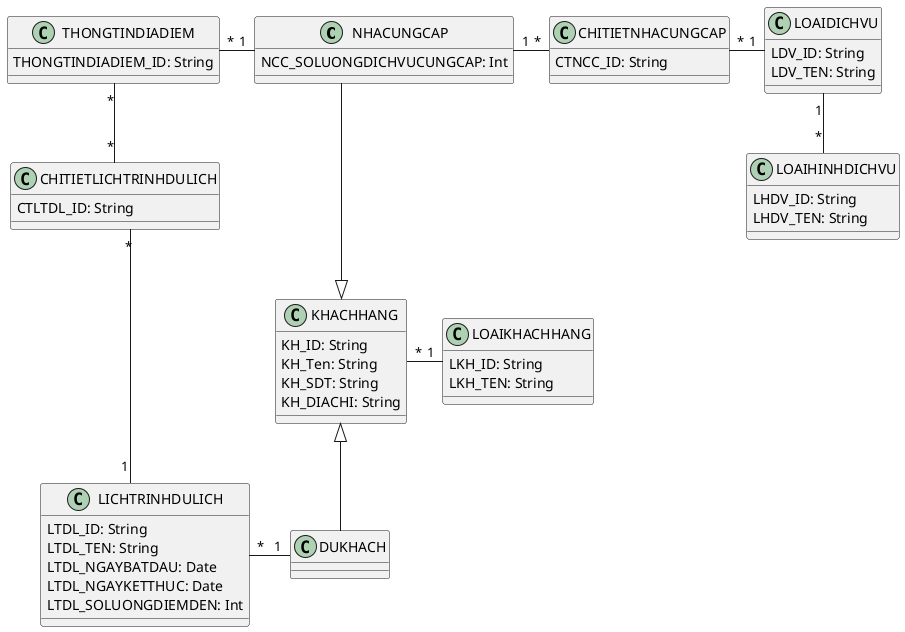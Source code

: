 @startuml So Do class
 skinparam linetype ortho
' Dịch vụ du lịch ở đây bao gồm các khu vui chơi,
' ăn ngủ nghỉ, dịch vụ đi lại, các dịch vụ sẽ có loại DV
'Dịch vụ sẽ gồm có:
'1. Phương tiện để đi lại (gồm có phương tiện đi đến nơi du lịch và phương tiện đi lại ở điểm du lịch)
'2. Tham quan và ăn uống
'3. chỗ ngủ



class NHACUNGCAP{
  NCC_SOLUONGDICHVUCUNGCAP: Int
}

class CHITIETNHACUNGCAP{
  CTNCC_ID: String

}

class THONGTINDIADIEM{
  THONGTINDIADIEM_ID: String

}

class DUKHACH{

}
class LICHTRINHDULICH{
  LTDL_ID: String
  LTDL_TEN: String 
  LTDL_NGAYBATDAU: Date 
  LTDL_NGAYKETTHUC: Date
  LTDL_SOLUONGDIEMDEN: Int
}
class CHITIETLICHTRINHDULICH{
 CTLTDL_ID: String

}

class KHACHHANG{
  KH_ID: String
  KH_Ten: String
  KH_SDT: String
  KH_DIACHI: String

}

class LOAIKHACHHANG{

  LKH_ID: String
  LKH_TEN: String

}

class LOAIDICHVU{
  LDV_ID: String
  LDV_TEN: String
}

class LOAIHINHDICHVU{
  LHDV_ID: String
  LHDV_TEN: String
}


KHACHHANG "*"-"1" LOAIKHACHHANG

NHACUNGCAP "1"-"*" CHITIETNHACUNGCAP
CHITIETNHACUNGCAP "*"-"1" LOAIDICHVU 
LOAIDICHVU "1"--"*" LOAIHINHDICHVU
THONGTINDIADIEM "*"-"1" NHACUNGCAP


LICHTRINHDULICH "*"-"1" DUKHACH
CHITIETLICHTRINHDULICH "*"-"1" LICHTRINHDULICH
THONGTINDIADIEM "*"--"*" CHITIETLICHTRINHDULICH

NHACUNGCAP ---|> KHACHHANG
KHACHHANG <|-- DUKHACH

@enduml